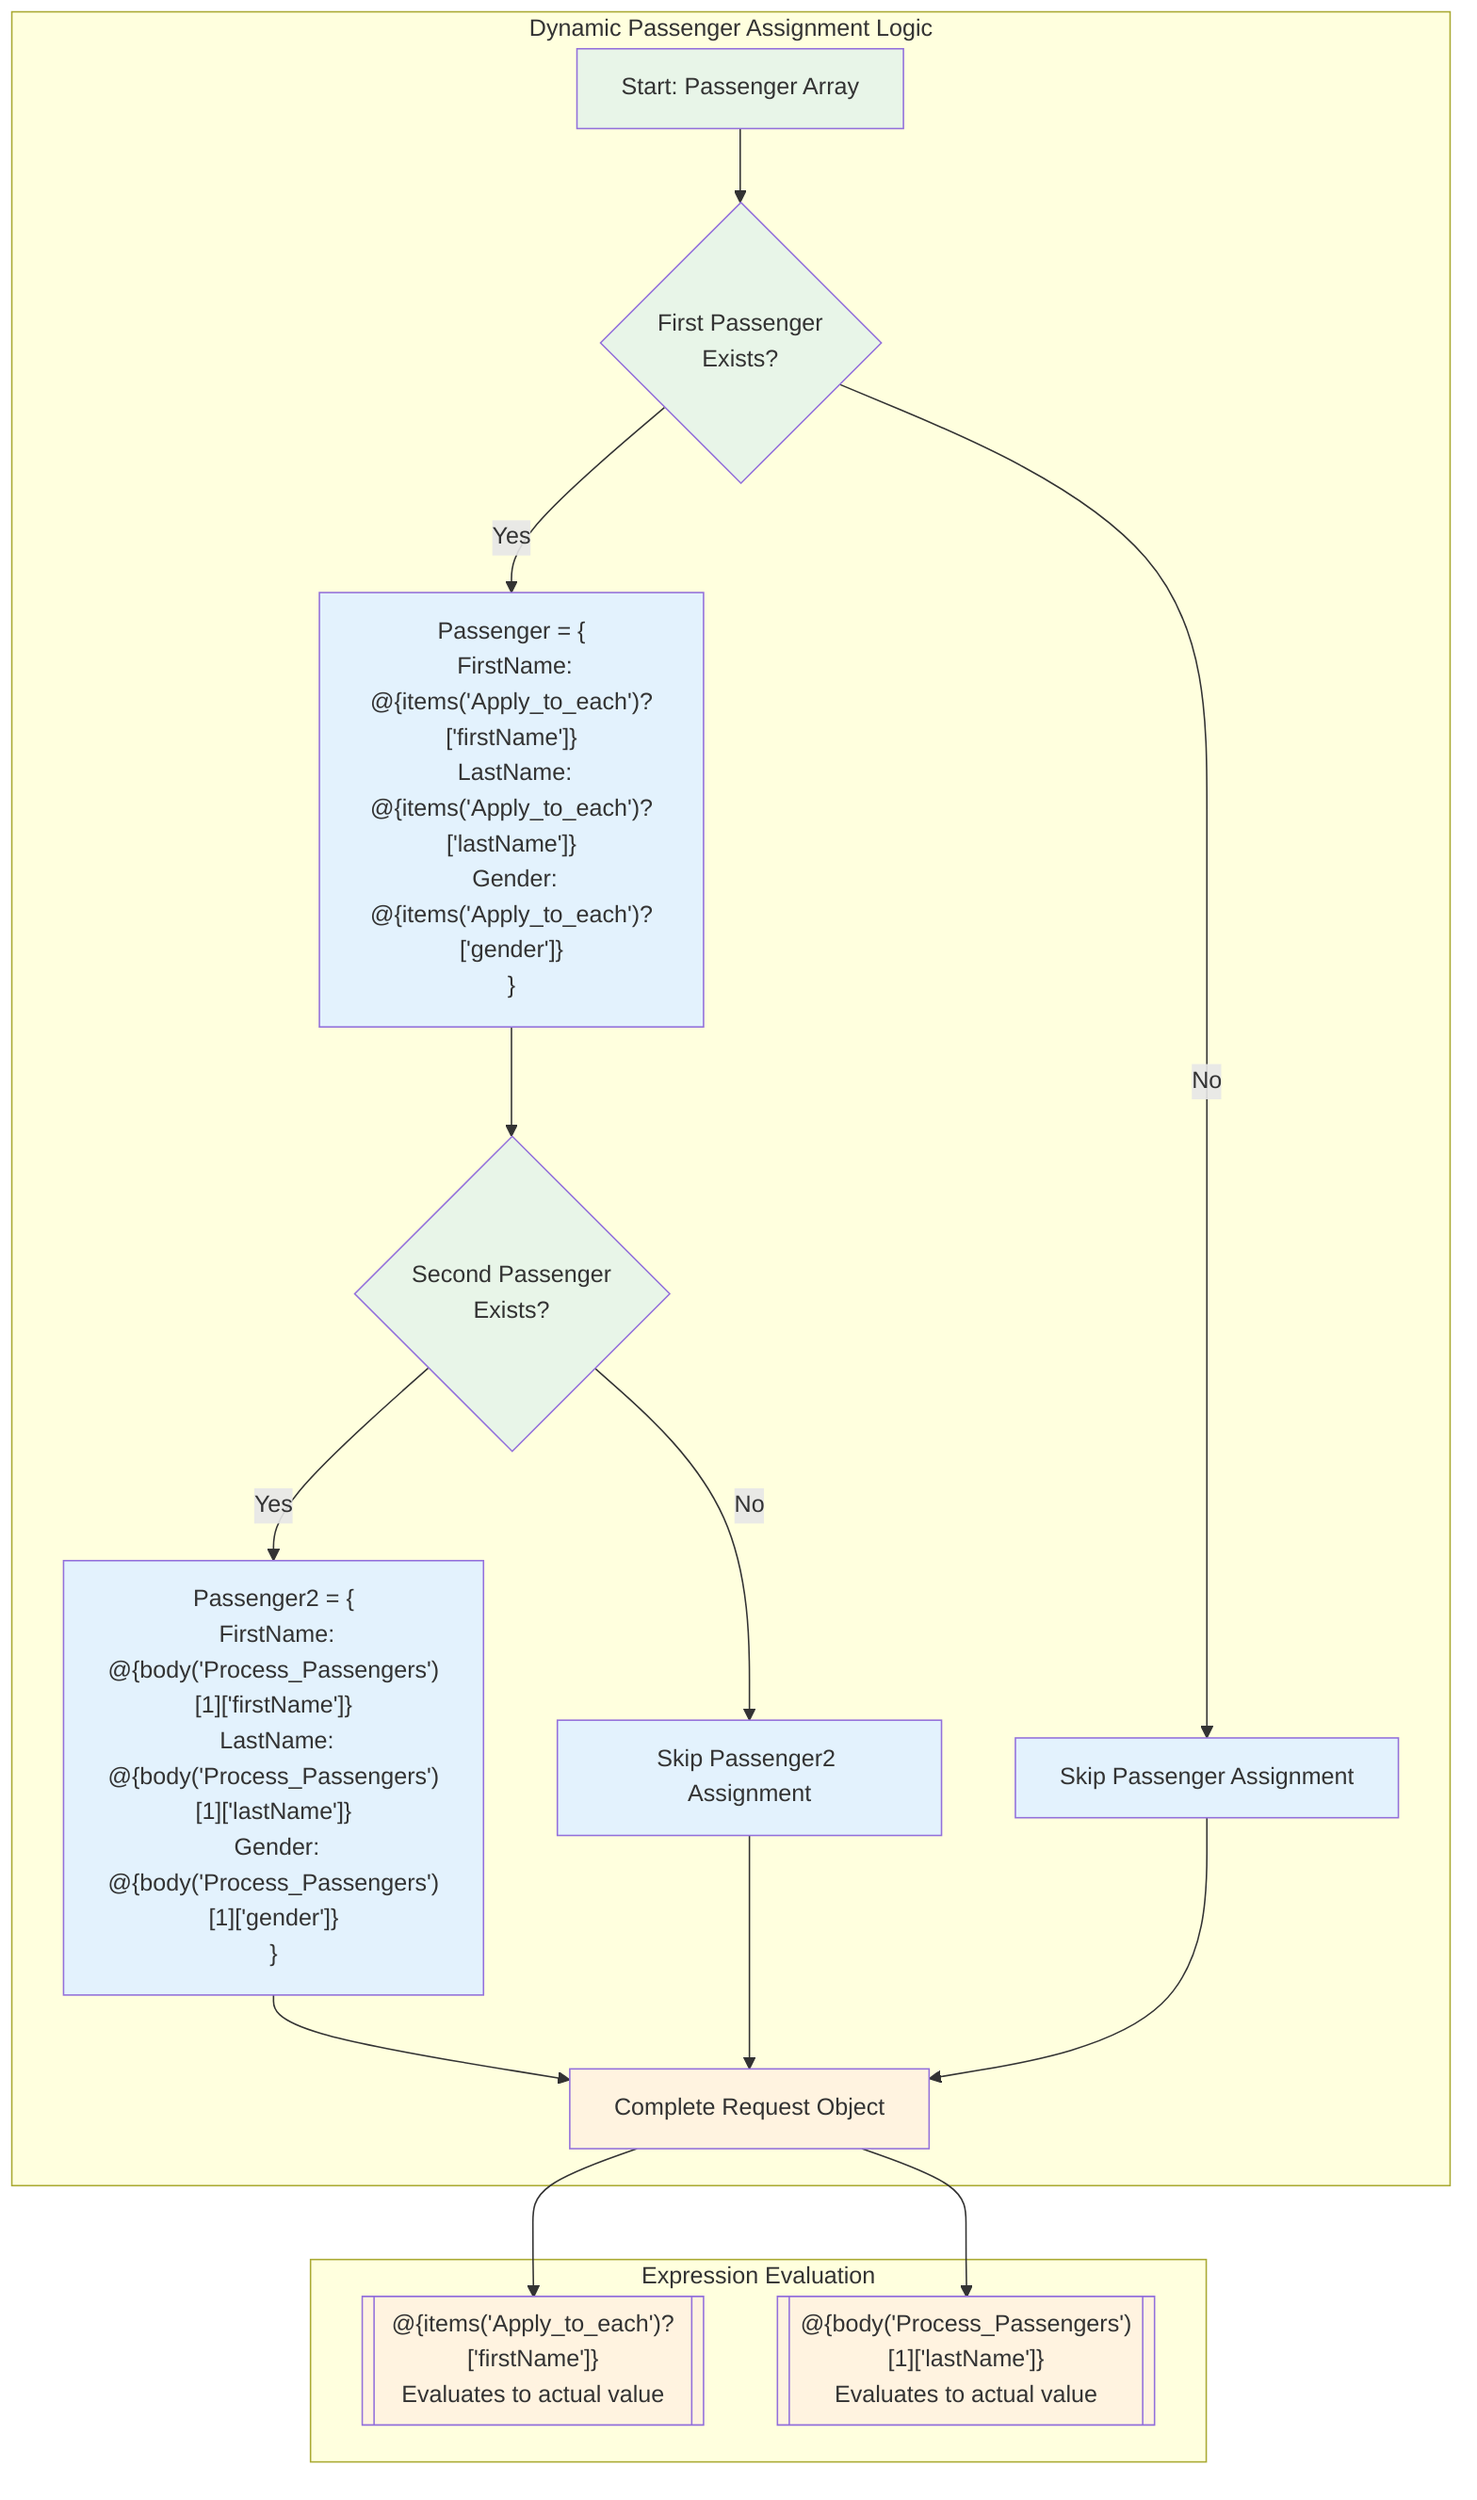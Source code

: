 graph TD
    subgraph "Dynamic Passenger Assignment Logic"
        Start[Start: Passenger Array] --> CheckFirst{First Passenger<br/>Exists?}
        CheckFirst -->|Yes| AssignP1["Passenger = {<br/>  FirstName: @{items('Apply_to_each')?['firstName']}<br/>  LastName: @{items('Apply_to_each')?['lastName']}<br/>  Gender: @{items('Apply_to_each')?['gender']}<br/>}"]
        
        CheckFirst -->|No| Skip1[Skip Passenger Assignment]
        
        AssignP1 --> CheckSecond{Second Passenger<br/>Exists?}
        CheckSecond -->|Yes| AssignP2["Passenger2 = {<br/>  FirstName: @{body('Process_Passengers')[1]['firstName']}<br/>  LastName: @{body('Process_Passengers')[1]['lastName']}<br/>  Gender: @{body('Process_Passengers')[1]['gender']}<br/>}"]
        
        CheckSecond -->|No| Skip2[Skip Passenger2 Assignment]
        
        AssignP2 --> Complete[Complete Request Object]
        Skip1 --> Complete
        Skip2 --> Complete
    end
    
    subgraph "Expression Evaluation"
        Complete --> Eval1[["@{items('Apply_to_each')?['firstName']}"<br/>Evaluates to actual value]]
        Complete --> Eval2[["@{body('Process_Passengers')[1]['lastName']}"<br/>Evaluates to actual value]]
    end
    
    %% Styling
    classDef logic fill:#e8f5e8
    classDef assign fill:#e3f2fd
    classDef eval fill:#fff3e0
    
    class Start,CheckFirst,CheckSecond logic
    class AssignP1,AssignP2,Skip1,Skip2 assign
    class Complete,Eval1,Eval2 eval